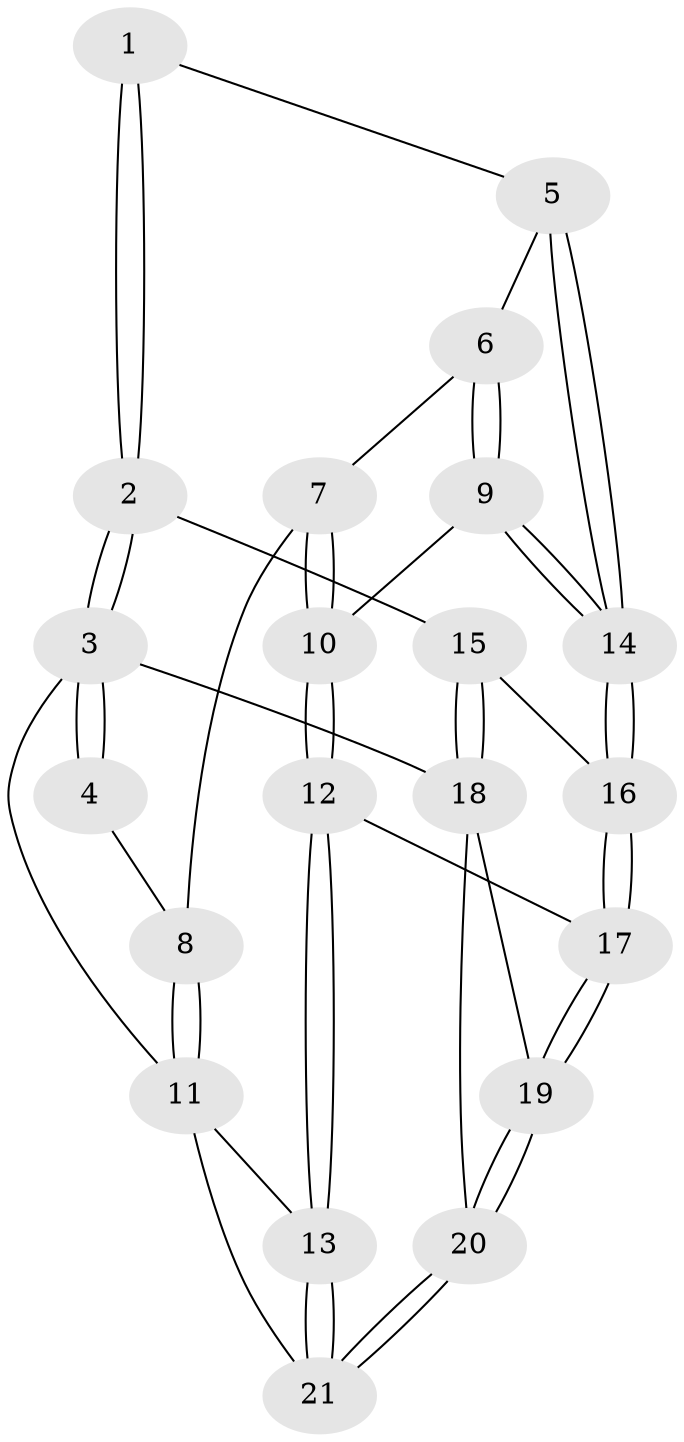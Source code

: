 // Generated by graph-tools (version 1.1) at 2025/46/02/15/25 05:46:28]
// undirected, 21 vertices, 49 edges
graph export_dot {
graph [start="1"]
  node [color=gray90,style=filled];
  1 [pos="+0.5924117524441881+0"];
  2 [pos="+0.9092433053043343+0.46215703393988655"];
  3 [pos="+1+0"];
  4 [pos="+0.5871541483771153+0"];
  5 [pos="+0.4450221359853657+0.1973591765228597"];
  6 [pos="+0.20096263077677445+0.1338794046434123"];
  7 [pos="+0+0"];
  8 [pos="+0+0"];
  9 [pos="+0.25329523579620233+0.23285010984468704"];
  10 [pos="+0.12589251329242793+0.3700094897449308"];
  11 [pos="+0+0"];
  12 [pos="+0.10541369096912934+0.6758306956415606"];
  13 [pos="+0+0.8023394347595124"];
  14 [pos="+0.3959882407796801+0.34530627252204443"];
  15 [pos="+0.9091196772466886+0.46277863797877233"];
  16 [pos="+0.43006657170233037+0.5273244486972248"];
  17 [pos="+0.3423557178352863+0.6048482847968799"];
  18 [pos="+0.9464705888741911+0.5394829077475239"];
  19 [pos="+0.6149334344509821+0.9823779876925658"];
  20 [pos="+0.612583544940032+1"];
  21 [pos="+0+1"];
  1 -- 2;
  1 -- 2;
  1 -- 5;
  2 -- 3;
  2 -- 3;
  2 -- 15;
  3 -- 4;
  3 -- 4;
  3 -- 11;
  3 -- 18;
  4 -- 8;
  5 -- 6;
  5 -- 14;
  5 -- 14;
  6 -- 7;
  6 -- 9;
  6 -- 9;
  7 -- 8;
  7 -- 10;
  7 -- 10;
  8 -- 11;
  8 -- 11;
  9 -- 10;
  9 -- 14;
  9 -- 14;
  10 -- 12;
  10 -- 12;
  11 -- 13;
  11 -- 21;
  12 -- 13;
  12 -- 13;
  12 -- 17;
  13 -- 21;
  13 -- 21;
  14 -- 16;
  14 -- 16;
  15 -- 16;
  15 -- 18;
  15 -- 18;
  16 -- 17;
  16 -- 17;
  17 -- 19;
  17 -- 19;
  18 -- 19;
  18 -- 20;
  19 -- 20;
  19 -- 20;
  20 -- 21;
  20 -- 21;
}

